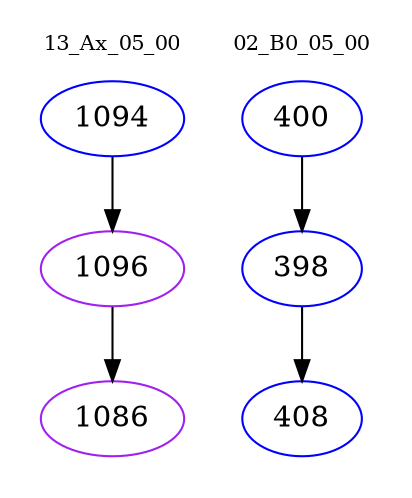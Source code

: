 digraph{
subgraph cluster_0 {
color = white
label = "13_Ax_05_00";
fontsize=10;
T0_1094 [label="1094", color="blue"]
T0_1094 -> T0_1096 [color="black"]
T0_1096 [label="1096", color="purple"]
T0_1096 -> T0_1086 [color="black"]
T0_1086 [label="1086", color="purple"]
}
subgraph cluster_1 {
color = white
label = "02_B0_05_00";
fontsize=10;
T1_400 [label="400", color="blue"]
T1_400 -> T1_398 [color="black"]
T1_398 [label="398", color="blue"]
T1_398 -> T1_408 [color="black"]
T1_408 [label="408", color="blue"]
}
}
